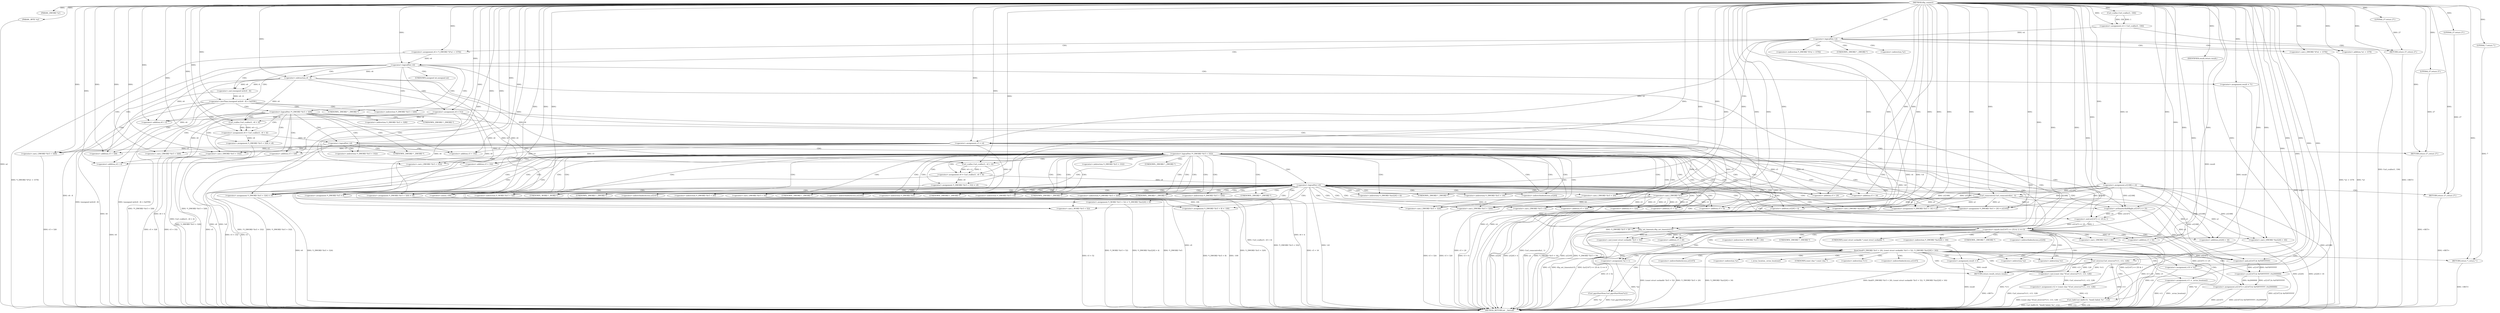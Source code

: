 digraph tftp_connect {  
"1000111" [label = "(METHOD,tftp_connect)" ]
"1000378" [label = "(METHOD_RETURN,int __fastcall)" ]
"1000112" [label = "(PARAM,_DWORD *a1)" ]
"1000113" [label = "(PARAM,_BYTE *a2)" ]
"1000125" [label = "(<operator>.assignment,v4 = Curl_ccalloc(1, 336))" ]
"1000127" [label = "(Curl_ccalloc,Curl_ccalloc(1, 336))" ]
"1000130" [label = "(<operator>.assignment,a1[188] = v4)" ]
"1000136" [label = "(<operator>.logicalNot,!v4)" ]
"1000138" [label = "(RETURN,return 27;,return 27;)" ]
"1000139" [label = "(LITERAL,27,return 27;)" ]
"1000140" [label = "(<operator>.assignment,v5 = v4)" ]
"1000143" [label = "(<operator>.assignment,v6 = *(_DWORD *)(*a1 + 1576))" ]
"1000146" [label = "(<operator>.cast,(_DWORD *)(*a1 + 1576))" ]
"1000148" [label = "(<operator>.addition,*a1 + 1576)" ]
"1000153" [label = "(<operator>.logicalNot,!v6)" ]
"1000156" [label = "(<operator>.assignment,v6 = 512)" ]
"1000160" [label = "(<operator>.assignment,result = 71)" ]
"1000164" [label = "(<operator>.lessThan,(unsigned int)(v6 - 8) < 0xFFB1)" ]
"1000165" [label = "(<operator>.cast,(unsigned int)(v6 - 8))" ]
"1000167" [label = "(<operator>.subtraction,v6 - 8)" ]
"1000174" [label = "(<operator>.logicalNot,!*(_DWORD *)(v5 + 328))" ]
"1000176" [label = "(<operator>.cast,(_DWORD *)(v5 + 328))" ]
"1000178" [label = "(<operator>.addition,v5 + 328)" ]
"1000182" [label = "(<operator>.assignment,v8 = Curl_ccalloc(1, v6 + 4))" ]
"1000184" [label = "(Curl_ccalloc,Curl_ccalloc(1, v6 + 4))" ]
"1000186" [label = "(<operator>.addition,v6 + 4)" ]
"1000189" [label = "(<operator>.assignment,*(_DWORD *)(v5 + 328) = v8)" ]
"1000191" [label = "(<operator>.cast,(_DWORD *)(v5 + 328))" ]
"1000193" [label = "(<operator>.addition,v5 + 328)" ]
"1000198" [label = "(<operator>.logicalNot,!v8)" ]
"1000200" [label = "(RETURN,return 27;,return 27;)" ]
"1000201" [label = "(LITERAL,27,return 27;)" ]
"1000203" [label = "(<operator>.logicalNot,!*(_DWORD *)(v5 + 332))" ]
"1000205" [label = "(<operator>.cast,(_DWORD *)(v5 + 332))" ]
"1000207" [label = "(<operator>.addition,v5 + 332)" ]
"1000211" [label = "(<operator>.assignment,v9 = Curl_ccalloc(1, v6 + 4))" ]
"1000213" [label = "(Curl_ccalloc,Curl_ccalloc(1, v6 + 4))" ]
"1000215" [label = "(<operator>.addition,v6 + 4)" ]
"1000218" [label = "(<operator>.assignment,*(_DWORD *)(v5 + 332) = v9)" ]
"1000220" [label = "(<operator>.cast,(_DWORD *)(v5 + 332))" ]
"1000222" [label = "(<operator>.addition,v5 + 332)" ]
"1000227" [label = "(<operator>.logicalNot,!v9)" ]
"1000229" [label = "(RETURN,return 27;,return 27;)" ]
"1000230" [label = "(LITERAL,27,return 27;)" ]
"1000231" [label = "(Curl_conncontrol,Curl_conncontrol(a1, 1))" ]
"1000234" [label = "(<operator>.assignment,*(_DWORD *)(v5 + 16) = a1)" ]
"1000236" [label = "(<operator>.cast,(_DWORD *)(v5 + 16))" ]
"1000238" [label = "(<operator>.addition,v5 + 16)" ]
"1000242" [label = "(<operator>.assignment,*(_DWORD *)(v5 + 20) = a1[105])" ]
"1000244" [label = "(<operator>.cast,(_DWORD *)(v5 + 20))" ]
"1000246" [label = "(<operator>.addition,v5 + 20)" ]
"1000252" [label = "(<operator>.assignment,*(_DWORD *)v5 = 0)" ]
"1000254" [label = "(<operator>.cast,(_DWORD *)v5)" ]
"1000258" [label = "(<operator>.assignment,*(_DWORD *)(v5 + 8) = -100)" ]
"1000260" [label = "(<operator>.cast,(_DWORD *)(v5 + 8))" ]
"1000262" [label = "(<operator>.addition,v5 + 8)" ]
"1000265" [label = "(<operator>.minus,-100)" ]
"1000267" [label = "(<operator>.assignment,*(_DWORD *)(v5 + 320) = v6)" ]
"1000269" [label = "(<operator>.cast,(_DWORD *)(v5 + 320))" ]
"1000271" [label = "(<operator>.addition,v5 + 320)" ]
"1000275" [label = "(<operator>.assignment,*(_DWORD *)(v5 + 324) = v6)" ]
"1000277" [label = "(<operator>.cast,(_DWORD *)(v5 + 324))" ]
"1000279" [label = "(<operator>.addition,v5 + 324)" ]
"1000283" [label = "(<operator>.assignment,*(_WORD *)(v5 + 52) = *(_DWORD *)(a1[20] + 4))" ]
"1000285" [label = "(<operator>.cast,(_WORD *)(v5 + 52))" ]
"1000287" [label = "(<operator>.addition,v5 + 52)" ]
"1000291" [label = "(<operator>.cast,(_DWORD *)(a1[20] + 4))" ]
"1000293" [label = "(<operator>.addition,a1[20] + 4)" ]
"1000298" [label = "(tftp_set_timeouts,tftp_set_timeouts(v5))" ]
"1000301" [label = "(<operator>.equals,((a1[147] >> 25) & 1) == 0)" ]
"1000302" [label = "(<operator>.and,(a1[147] >> 25) & 1)" ]
"1000303" [label = "(<operator>.arithmeticShiftRight,a1[147] >> 25)" ]
"1000312" [label = "(bind,bind(*(_DWORD *)(v5 + 20), (const struct sockaddr *)(v5 + 52), *(_DWORD *)(a1[20] + 16)))" ]
"1000314" [label = "(<operator>.cast,(_DWORD *)(v5 + 20))" ]
"1000316" [label = "(<operator>.addition,v5 + 20)" ]
"1000319" [label = "(<operator>.cast,(const struct sockaddr *)(v5 + 52))" ]
"1000321" [label = "(<operator>.addition,v5 + 52)" ]
"1000325" [label = "(<operator>.cast,(_DWORD *)(a1[20] + 16))" ]
"1000327" [label = "(<operator>.addition,a1[20] + 16)" ]
"1000333" [label = "(<operator>.assignment,v10 = *a1)" ]
"1000337" [label = "(<operator>.assignment,v11 = _errno_location())" ]
"1000340" [label = "(<operator>.assignment,v12 = (const char *)Curl_strerror(*v11, v13, 128))" ]
"1000342" [label = "(<operator>.cast,(const char *)Curl_strerror(*v11, v13, 128))" ]
"1000344" [label = "(Curl_strerror,Curl_strerror(*v11, v13, 128))" ]
"1000349" [label = "(Curl_failf,Curl_failf(v10, \"bind() failed; %s\", v12))" ]
"1000353" [label = "(RETURN,return 7;,return 7;)" ]
"1000354" [label = "(LITERAL,7,return 7;)" ]
"1000355" [label = "(<operator>.assignment,a1[147] = a1[147] & 0xFDFFFFFF | 0x2000000)" ]
"1000359" [label = "(<operator>.or,a1[147] & 0xFDFFFFFF | 0x2000000)" ]
"1000360" [label = "(<operator>.and,a1[147] & 0xFDFFFFFF)" ]
"1000366" [label = "(Curl_pgrsStartNow,Curl_pgrsStartNow(*a1))" ]
"1000369" [label = "(<operator>.assignment,*a2 = 1)" ]
"1000373" [label = "(<operator>.assignment,result = 0)" ]
"1000376" [label = "(RETURN,return result;,return result;)" ]
"1000377" [label = "(IDENTIFIER,result,return result;)" ]
"1000145" [label = "(<operator>.indirection,*(_DWORD *)(*a1 + 1576))" ]
"1000147" [label = "(UNKNOWN,_DWORD *,_DWORD *)" ]
"1000149" [label = "(<operator>.indirection,*a1)" ]
"1000166" [label = "(UNKNOWN,unsigned int,unsigned int)" ]
"1000175" [label = "(<operator>.indirection,*(_DWORD *)(v5 + 328))" ]
"1000177" [label = "(UNKNOWN,_DWORD *,_DWORD *)" ]
"1000190" [label = "(<operator>.indirection,*(_DWORD *)(v5 + 328))" ]
"1000192" [label = "(UNKNOWN,_DWORD *,_DWORD *)" ]
"1000204" [label = "(<operator>.indirection,*(_DWORD *)(v5 + 332))" ]
"1000206" [label = "(UNKNOWN,_DWORD *,_DWORD *)" ]
"1000219" [label = "(<operator>.indirection,*(_DWORD *)(v5 + 332))" ]
"1000221" [label = "(UNKNOWN,_DWORD *,_DWORD *)" ]
"1000235" [label = "(<operator>.indirection,*(_DWORD *)(v5 + 16))" ]
"1000237" [label = "(UNKNOWN,_DWORD *,_DWORD *)" ]
"1000243" [label = "(<operator>.indirection,*(_DWORD *)(v5 + 20))" ]
"1000245" [label = "(UNKNOWN,_DWORD *,_DWORD *)" ]
"1000249" [label = "(<operator>.indirectIndexAccess,a1[105])" ]
"1000253" [label = "(<operator>.indirection,*(_DWORD *)v5)" ]
"1000255" [label = "(UNKNOWN,_DWORD *,_DWORD *)" ]
"1000259" [label = "(<operator>.indirection,*(_DWORD *)(v5 + 8))" ]
"1000261" [label = "(UNKNOWN,_DWORD *,_DWORD *)" ]
"1000268" [label = "(<operator>.indirection,*(_DWORD *)(v5 + 320))" ]
"1000270" [label = "(UNKNOWN,_DWORD *,_DWORD *)" ]
"1000276" [label = "(<operator>.indirection,*(_DWORD *)(v5 + 324))" ]
"1000278" [label = "(UNKNOWN,_DWORD *,_DWORD *)" ]
"1000284" [label = "(<operator>.indirection,*(_WORD *)(v5 + 52))" ]
"1000286" [label = "(UNKNOWN,_WORD *,_WORD *)" ]
"1000290" [label = "(<operator>.indirection,*(_DWORD *)(a1[20] + 4))" ]
"1000292" [label = "(UNKNOWN,_DWORD *,_DWORD *)" ]
"1000294" [label = "(<operator>.indirectIndexAccess,a1[20])" ]
"1000304" [label = "(<operator>.indirectIndexAccess,a1[147])" ]
"1000313" [label = "(<operator>.indirection,*(_DWORD *)(v5 + 20))" ]
"1000315" [label = "(UNKNOWN,_DWORD *,_DWORD *)" ]
"1000320" [label = "(UNKNOWN,const struct sockaddr *,const struct sockaddr *)" ]
"1000324" [label = "(<operator>.indirection,*(_DWORD *)(a1[20] + 16))" ]
"1000326" [label = "(UNKNOWN,_DWORD *,_DWORD *)" ]
"1000328" [label = "(<operator>.indirectIndexAccess,a1[20])" ]
"1000335" [label = "(<operator>.indirection,*a1)" ]
"1000339" [label = "(_errno_location,_errno_location())" ]
"1000343" [label = "(UNKNOWN,const char *,const char *)" ]
"1000345" [label = "(<operator>.indirection,*v11)" ]
"1000356" [label = "(<operator>.indirectIndexAccess,a1[147])" ]
"1000361" [label = "(<operator>.indirectIndexAccess,a1[147])" ]
"1000367" [label = "(<operator>.indirection,*a1)" ]
"1000370" [label = "(<operator>.indirection,*a2)" ]
  "1000325" -> "1000378"  [ label = "DDG: a1[20] + 16"] 
  "1000293" -> "1000378"  [ label = "DDG: a1[20]"] 
  "1000164" -> "1000378"  [ label = "DDG: (unsigned int)(v6 - 8) < 0xFFB1"] 
  "1000165" -> "1000378"  [ label = "DDG: v6 - 8"] 
  "1000136" -> "1000378"  [ label = "DDG: !v4"] 
  "1000242" -> "1000378"  [ label = "DDG: *(_DWORD *)(v5 + 20)"] 
  "1000160" -> "1000378"  [ label = "DDG: result"] 
  "1000193" -> "1000378"  [ label = "DDG: v5"] 
  "1000340" -> "1000378"  [ label = "DDG: (const char *)Curl_strerror(*v11, v13, 128)"] 
  "1000373" -> "1000378"  [ label = "DDG: result"] 
  "1000113" -> "1000378"  [ label = "DDG: a2"] 
  "1000314" -> "1000378"  [ label = "DDG: v5 + 20"] 
  "1000333" -> "1000378"  [ label = "DDG: *a1"] 
  "1000321" -> "1000378"  [ label = "DDG: v5"] 
  "1000198" -> "1000378"  [ label = "DDG: v8"] 
  "1000203" -> "1000378"  [ label = "DDG: !*(_DWORD *)(v5 + 332)"] 
  "1000125" -> "1000378"  [ label = "DDG: Curl_ccalloc(1, 336)"] 
  "1000349" -> "1000378"  [ label = "DDG: v12"] 
  "1000222" -> "1000378"  [ label = "DDG: v5"] 
  "1000342" -> "1000378"  [ label = "DDG: Curl_strerror(*v11, v13, 128)"] 
  "1000258" -> "1000378"  [ label = "DDG: *(_DWORD *)(v5 + 8)"] 
  "1000312" -> "1000378"  [ label = "DDG: (const struct sockaddr *)(v5 + 52)"] 
  "1000174" -> "1000378"  [ label = "DDG: !*(_DWORD *)(v5 + 328)"] 
  "1000319" -> "1000378"  [ label = "DDG: v5 + 52"] 
  "1000258" -> "1000378"  [ label = "DDG: -100"] 
  "1000140" -> "1000378"  [ label = "DDG: v4"] 
  "1000182" -> "1000378"  [ label = "DDG: Curl_ccalloc(1, v6 + 4)"] 
  "1000211" -> "1000378"  [ label = "DDG: Curl_ccalloc(1, v6 + 4)"] 
  "1000244" -> "1000378"  [ label = "DDG: v5 + 20"] 
  "1000312" -> "1000378"  [ label = "DDG: *(_DWORD *)(v5 + 20)"] 
  "1000176" -> "1000378"  [ label = "DDG: v5 + 328"] 
  "1000283" -> "1000378"  [ label = "DDG: *(_DWORD *)(a1[20] + 4)"] 
  "1000136" -> "1000378"  [ label = "DDG: v4"] 
  "1000298" -> "1000378"  [ label = "DDG: tftp_set_timeouts(v5)"] 
  "1000355" -> "1000378"  [ label = "DDG: a1[147]"] 
  "1000301" -> "1000378"  [ label = "DDG: ((a1[147] >> 25) & 1) == 0"] 
  "1000369" -> "1000378"  [ label = "DDG: *a2"] 
  "1000234" -> "1000378"  [ label = "DDG: a1"] 
  "1000301" -> "1000378"  [ label = "DDG: (a1[147] >> 25) & 1"] 
  "1000267" -> "1000378"  [ label = "DDG: *(_DWORD *)(v5 + 320)"] 
  "1000227" -> "1000378"  [ label = "DDG: !v9"] 
  "1000153" -> "1000378"  [ label = "DDG: !v6"] 
  "1000148" -> "1000378"  [ label = "DDG: *a1"] 
  "1000344" -> "1000378"  [ label = "DDG: *v11"] 
  "1000203" -> "1000378"  [ label = "DDG: *(_DWORD *)(v5 + 332)"] 
  "1000146" -> "1000378"  [ label = "DDG: *a1 + 1576"] 
  "1000252" -> "1000378"  [ label = "DDG: *(_DWORD *)v5"] 
  "1000275" -> "1000378"  [ label = "DDG: v6"] 
  "1000189" -> "1000378"  [ label = "DDG: *(_DWORD *)(v5 + 328)"] 
  "1000213" -> "1000378"  [ label = "DDG: v6 + 4"] 
  "1000269" -> "1000378"  [ label = "DDG: v5 + 320"] 
  "1000303" -> "1000378"  [ label = "DDG: a1[147]"] 
  "1000349" -> "1000378"  [ label = "DDG: v10"] 
  "1000366" -> "1000378"  [ label = "DDG: *a1"] 
  "1000291" -> "1000378"  [ label = "DDG: a1[20] + 4"] 
  "1000205" -> "1000378"  [ label = "DDG: v5 + 332"] 
  "1000355" -> "1000378"  [ label = "DDG: a1[147] & 0xFDFFFFFF | 0x2000000"] 
  "1000220" -> "1000378"  [ label = "DDG: v5 + 332"] 
  "1000191" -> "1000378"  [ label = "DDG: v5 + 328"] 
  "1000277" -> "1000378"  [ label = "DDG: v5 + 324"] 
  "1000130" -> "1000378"  [ label = "DDG: a1[188]"] 
  "1000242" -> "1000378"  [ label = "DDG: a1[105]"] 
  "1000302" -> "1000378"  [ label = "DDG: a1[147] >> 25"] 
  "1000366" -> "1000378"  [ label = "DDG: Curl_pgrsStartNow(*a1)"] 
  "1000231" -> "1000378"  [ label = "DDG: Curl_conncontrol(a1, 1)"] 
  "1000285" -> "1000378"  [ label = "DDG: v5 + 52"] 
  "1000198" -> "1000378"  [ label = "DDG: !v8"] 
  "1000349" -> "1000378"  [ label = "DDG: Curl_failf(v10, \"bind() failed; %s\", v12)"] 
  "1000140" -> "1000378"  [ label = "DDG: v5"] 
  "1000327" -> "1000378"  [ label = "DDG: a1[20]"] 
  "1000186" -> "1000378"  [ label = "DDG: v6"] 
  "1000227" -> "1000378"  [ label = "DDG: v9"] 
  "1000298" -> "1000378"  [ label = "DDG: v5"] 
  "1000337" -> "1000378"  [ label = "DDG: _errno_location()"] 
  "1000344" -> "1000378"  [ label = "DDG: v13"] 
  "1000143" -> "1000378"  [ label = "DDG: *(_DWORD *)(*a1 + 1576)"] 
  "1000215" -> "1000378"  [ label = "DDG: v6"] 
  "1000283" -> "1000378"  [ label = "DDG: *(_WORD *)(v5 + 52)"] 
  "1000236" -> "1000378"  [ label = "DDG: v5 + 16"] 
  "1000275" -> "1000378"  [ label = "DDG: *(_DWORD *)(v5 + 324)"] 
  "1000174" -> "1000378"  [ label = "DDG: *(_DWORD *)(v5 + 328)"] 
  "1000260" -> "1000378"  [ label = "DDG: v5 + 8"] 
  "1000312" -> "1000378"  [ label = "DDG: *(_DWORD *)(a1[20] + 16)"] 
  "1000337" -> "1000378"  [ label = "DDG: v11"] 
  "1000312" -> "1000378"  [ label = "DDG: bind(*(_DWORD *)(v5 + 20), (const struct sockaddr *)(v5 + 52), *(_DWORD *)(a1[20] + 16))"] 
  "1000167" -> "1000378"  [ label = "DDG: v6"] 
  "1000164" -> "1000378"  [ label = "DDG: (unsigned int)(v6 - 8)"] 
  "1000218" -> "1000378"  [ label = "DDG: *(_DWORD *)(v5 + 332)"] 
  "1000184" -> "1000378"  [ label = "DDG: v6 + 4"] 
  "1000234" -> "1000378"  [ label = "DDG: *(_DWORD *)(v5 + 16)"] 
  "1000359" -> "1000378"  [ label = "DDG: a1[147] & 0xFDFFFFFF"] 
  "1000138" -> "1000378"  [ label = "DDG: <RET>"] 
  "1000353" -> "1000378"  [ label = "DDG: <RET>"] 
  "1000229" -> "1000378"  [ label = "DDG: <RET>"] 
  "1000376" -> "1000378"  [ label = "DDG: <RET>"] 
  "1000200" -> "1000378"  [ label = "DDG: <RET>"] 
  "1000111" -> "1000112"  [ label = "DDG: "] 
  "1000111" -> "1000113"  [ label = "DDG: "] 
  "1000127" -> "1000125"  [ label = "DDG: 1"] 
  "1000127" -> "1000125"  [ label = "DDG: 336"] 
  "1000111" -> "1000125"  [ label = "DDG: "] 
  "1000111" -> "1000127"  [ label = "DDG: "] 
  "1000125" -> "1000130"  [ label = "DDG: v4"] 
  "1000111" -> "1000130"  [ label = "DDG: "] 
  "1000111" -> "1000136"  [ label = "DDG: "] 
  "1000125" -> "1000136"  [ label = "DDG: v4"] 
  "1000139" -> "1000138"  [ label = "DDG: 27"] 
  "1000111" -> "1000138"  [ label = "DDG: "] 
  "1000111" -> "1000139"  [ label = "DDG: "] 
  "1000136" -> "1000140"  [ label = "DDG: v4"] 
  "1000111" -> "1000140"  [ label = "DDG: "] 
  "1000111" -> "1000143"  [ label = "DDG: "] 
  "1000111" -> "1000146"  [ label = "DDG: "] 
  "1000111" -> "1000148"  [ label = "DDG: "] 
  "1000143" -> "1000153"  [ label = "DDG: v6"] 
  "1000111" -> "1000153"  [ label = "DDG: "] 
  "1000111" -> "1000156"  [ label = "DDG: "] 
  "1000111" -> "1000160"  [ label = "DDG: "] 
  "1000165" -> "1000164"  [ label = "DDG: v6 - 8"] 
  "1000167" -> "1000165"  [ label = "DDG: v6"] 
  "1000167" -> "1000165"  [ label = "DDG: 8"] 
  "1000153" -> "1000167"  [ label = "DDG: v6"] 
  "1000111" -> "1000167"  [ label = "DDG: "] 
  "1000111" -> "1000164"  [ label = "DDG: "] 
  "1000140" -> "1000176"  [ label = "DDG: v5"] 
  "1000111" -> "1000176"  [ label = "DDG: "] 
  "1000140" -> "1000178"  [ label = "DDG: v5"] 
  "1000111" -> "1000178"  [ label = "DDG: "] 
  "1000184" -> "1000182"  [ label = "DDG: 1"] 
  "1000184" -> "1000182"  [ label = "DDG: v6 + 4"] 
  "1000111" -> "1000182"  [ label = "DDG: "] 
  "1000111" -> "1000184"  [ label = "DDG: "] 
  "1000156" -> "1000184"  [ label = "DDG: v6"] 
  "1000167" -> "1000184"  [ label = "DDG: v6"] 
  "1000156" -> "1000186"  [ label = "DDG: v6"] 
  "1000167" -> "1000186"  [ label = "DDG: v6"] 
  "1000111" -> "1000186"  [ label = "DDG: "] 
  "1000182" -> "1000189"  [ label = "DDG: v8"] 
  "1000111" -> "1000189"  [ label = "DDG: "] 
  "1000111" -> "1000191"  [ label = "DDG: "] 
  "1000140" -> "1000191"  [ label = "DDG: v5"] 
  "1000111" -> "1000193"  [ label = "DDG: "] 
  "1000140" -> "1000193"  [ label = "DDG: v5"] 
  "1000111" -> "1000198"  [ label = "DDG: "] 
  "1000182" -> "1000198"  [ label = "DDG: v8"] 
  "1000201" -> "1000200"  [ label = "DDG: 27"] 
  "1000111" -> "1000200"  [ label = "DDG: "] 
  "1000111" -> "1000201"  [ label = "DDG: "] 
  "1000111" -> "1000205"  [ label = "DDG: "] 
  "1000140" -> "1000205"  [ label = "DDG: v5"] 
  "1000111" -> "1000207"  [ label = "DDG: "] 
  "1000140" -> "1000207"  [ label = "DDG: v5"] 
  "1000213" -> "1000211"  [ label = "DDG: 1"] 
  "1000213" -> "1000211"  [ label = "DDG: v6 + 4"] 
  "1000111" -> "1000211"  [ label = "DDG: "] 
  "1000111" -> "1000213"  [ label = "DDG: "] 
  "1000156" -> "1000213"  [ label = "DDG: v6"] 
  "1000167" -> "1000213"  [ label = "DDG: v6"] 
  "1000156" -> "1000215"  [ label = "DDG: v6"] 
  "1000167" -> "1000215"  [ label = "DDG: v6"] 
  "1000111" -> "1000215"  [ label = "DDG: "] 
  "1000211" -> "1000218"  [ label = "DDG: v9"] 
  "1000111" -> "1000218"  [ label = "DDG: "] 
  "1000111" -> "1000220"  [ label = "DDG: "] 
  "1000140" -> "1000220"  [ label = "DDG: v5"] 
  "1000111" -> "1000222"  [ label = "DDG: "] 
  "1000140" -> "1000222"  [ label = "DDG: v5"] 
  "1000111" -> "1000227"  [ label = "DDG: "] 
  "1000211" -> "1000227"  [ label = "DDG: v9"] 
  "1000230" -> "1000229"  [ label = "DDG: 27"] 
  "1000111" -> "1000229"  [ label = "DDG: "] 
  "1000111" -> "1000230"  [ label = "DDG: "] 
  "1000130" -> "1000231"  [ label = "DDG: a1[188]"] 
  "1000111" -> "1000231"  [ label = "DDG: "] 
  "1000231" -> "1000234"  [ label = "DDG: a1"] 
  "1000130" -> "1000234"  [ label = "DDG: a1[188]"] 
  "1000111" -> "1000234"  [ label = "DDG: "] 
  "1000111" -> "1000236"  [ label = "DDG: "] 
  "1000140" -> "1000236"  [ label = "DDG: v5"] 
  "1000111" -> "1000238"  [ label = "DDG: "] 
  "1000140" -> "1000238"  [ label = "DDG: v5"] 
  "1000231" -> "1000242"  [ label = "DDG: a1"] 
  "1000130" -> "1000242"  [ label = "DDG: a1[188]"] 
  "1000111" -> "1000242"  [ label = "DDG: "] 
  "1000111" -> "1000244"  [ label = "DDG: "] 
  "1000140" -> "1000244"  [ label = "DDG: v5"] 
  "1000111" -> "1000246"  [ label = "DDG: "] 
  "1000140" -> "1000246"  [ label = "DDG: v5"] 
  "1000111" -> "1000252"  [ label = "DDG: "] 
  "1000111" -> "1000254"  [ label = "DDG: "] 
  "1000140" -> "1000254"  [ label = "DDG: v5"] 
  "1000265" -> "1000258"  [ label = "DDG: 100"] 
  "1000254" -> "1000260"  [ label = "DDG: v5"] 
  "1000111" -> "1000260"  [ label = "DDG: "] 
  "1000254" -> "1000262"  [ label = "DDG: v5"] 
  "1000111" -> "1000262"  [ label = "DDG: "] 
  "1000111" -> "1000265"  [ label = "DDG: "] 
  "1000156" -> "1000267"  [ label = "DDG: v6"] 
  "1000167" -> "1000267"  [ label = "DDG: v6"] 
  "1000111" -> "1000267"  [ label = "DDG: "] 
  "1000111" -> "1000269"  [ label = "DDG: "] 
  "1000254" -> "1000269"  [ label = "DDG: v5"] 
  "1000111" -> "1000271"  [ label = "DDG: "] 
  "1000254" -> "1000271"  [ label = "DDG: v5"] 
  "1000111" -> "1000275"  [ label = "DDG: "] 
  "1000156" -> "1000275"  [ label = "DDG: v6"] 
  "1000167" -> "1000275"  [ label = "DDG: v6"] 
  "1000111" -> "1000277"  [ label = "DDG: "] 
  "1000254" -> "1000277"  [ label = "DDG: v5"] 
  "1000111" -> "1000279"  [ label = "DDG: "] 
  "1000254" -> "1000279"  [ label = "DDG: v5"] 
  "1000111" -> "1000285"  [ label = "DDG: "] 
  "1000254" -> "1000285"  [ label = "DDG: v5"] 
  "1000111" -> "1000287"  [ label = "DDG: "] 
  "1000254" -> "1000287"  [ label = "DDG: v5"] 
  "1000231" -> "1000291"  [ label = "DDG: a1"] 
  "1000130" -> "1000291"  [ label = "DDG: a1[188]"] 
  "1000111" -> "1000291"  [ label = "DDG: "] 
  "1000231" -> "1000293"  [ label = "DDG: a1"] 
  "1000130" -> "1000293"  [ label = "DDG: a1[188]"] 
  "1000111" -> "1000293"  [ label = "DDG: "] 
  "1000111" -> "1000298"  [ label = "DDG: "] 
  "1000254" -> "1000298"  [ label = "DDG: v5"] 
  "1000302" -> "1000301"  [ label = "DDG: a1[147] >> 25"] 
  "1000302" -> "1000301"  [ label = "DDG: 1"] 
  "1000303" -> "1000302"  [ label = "DDG: a1[147]"] 
  "1000303" -> "1000302"  [ label = "DDG: 25"] 
  "1000231" -> "1000303"  [ label = "DDG: a1"] 
  "1000130" -> "1000303"  [ label = "DDG: a1[188]"] 
  "1000111" -> "1000303"  [ label = "DDG: "] 
  "1000111" -> "1000302"  [ label = "DDG: "] 
  "1000111" -> "1000301"  [ label = "DDG: "] 
  "1000242" -> "1000312"  [ label = "DDG: *(_DWORD *)(v5 + 20)"] 
  "1000298" -> "1000314"  [ label = "DDG: v5"] 
  "1000111" -> "1000314"  [ label = "DDG: "] 
  "1000298" -> "1000316"  [ label = "DDG: v5"] 
  "1000111" -> "1000316"  [ label = "DDG: "] 
  "1000319" -> "1000312"  [ label = "DDG: v5 + 52"] 
  "1000111" -> "1000319"  [ label = "DDG: "] 
  "1000298" -> "1000319"  [ label = "DDG: v5"] 
  "1000111" -> "1000321"  [ label = "DDG: "] 
  "1000298" -> "1000321"  [ label = "DDG: v5"] 
  "1000231" -> "1000325"  [ label = "DDG: a1"] 
  "1000130" -> "1000325"  [ label = "DDG: a1[188]"] 
  "1000111" -> "1000325"  [ label = "DDG: "] 
  "1000231" -> "1000327"  [ label = "DDG: a1"] 
  "1000130" -> "1000327"  [ label = "DDG: a1[188]"] 
  "1000111" -> "1000327"  [ label = "DDG: "] 
  "1000111" -> "1000333"  [ label = "DDG: "] 
  "1000111" -> "1000337"  [ label = "DDG: "] 
  "1000342" -> "1000340"  [ label = "DDG: Curl_strerror(*v11, v13, 128)"] 
  "1000111" -> "1000340"  [ label = "DDG: "] 
  "1000344" -> "1000342"  [ label = "DDG: *v11"] 
  "1000344" -> "1000342"  [ label = "DDG: v13"] 
  "1000344" -> "1000342"  [ label = "DDG: 128"] 
  "1000111" -> "1000344"  [ label = "DDG: "] 
  "1000333" -> "1000349"  [ label = "DDG: v10"] 
  "1000111" -> "1000349"  [ label = "DDG: "] 
  "1000340" -> "1000349"  [ label = "DDG: v12"] 
  "1000354" -> "1000353"  [ label = "DDG: 7"] 
  "1000111" -> "1000353"  [ label = "DDG: "] 
  "1000111" -> "1000354"  [ label = "DDG: "] 
  "1000359" -> "1000355"  [ label = "DDG: a1[147] & 0xFDFFFFFF"] 
  "1000359" -> "1000355"  [ label = "DDG: 0x2000000"] 
  "1000360" -> "1000359"  [ label = "DDG: a1[147]"] 
  "1000360" -> "1000359"  [ label = "DDG: 0xFDFFFFFF"] 
  "1000303" -> "1000360"  [ label = "DDG: a1[147]"] 
  "1000231" -> "1000360"  [ label = "DDG: a1"] 
  "1000130" -> "1000360"  [ label = "DDG: a1[188]"] 
  "1000111" -> "1000360"  [ label = "DDG: "] 
  "1000111" -> "1000359"  [ label = "DDG: "] 
  "1000111" -> "1000369"  [ label = "DDG: "] 
  "1000111" -> "1000373"  [ label = "DDG: "] 
  "1000377" -> "1000376"  [ label = "DDG: result"] 
  "1000160" -> "1000376"  [ label = "DDG: result"] 
  "1000373" -> "1000376"  [ label = "DDG: result"] 
  "1000111" -> "1000377"  [ label = "DDG: "] 
  "1000136" -> "1000143"  [ label = "CDG: "] 
  "1000136" -> "1000140"  [ label = "CDG: "] 
  "1000136" -> "1000138"  [ label = "CDG: "] 
  "1000136" -> "1000153"  [ label = "CDG: "] 
  "1000136" -> "1000149"  [ label = "CDG: "] 
  "1000136" -> "1000148"  [ label = "CDG: "] 
  "1000136" -> "1000147"  [ label = "CDG: "] 
  "1000136" -> "1000146"  [ label = "CDG: "] 
  "1000136" -> "1000145"  [ label = "CDG: "] 
  "1000153" -> "1000160"  [ label = "CDG: "] 
  "1000153" -> "1000156"  [ label = "CDG: "] 
  "1000153" -> "1000176"  [ label = "CDG: "] 
  "1000153" -> "1000175"  [ label = "CDG: "] 
  "1000153" -> "1000174"  [ label = "CDG: "] 
  "1000153" -> "1000167"  [ label = "CDG: "] 
  "1000153" -> "1000166"  [ label = "CDG: "] 
  "1000153" -> "1000165"  [ label = "CDG: "] 
  "1000153" -> "1000164"  [ label = "CDG: "] 
  "1000153" -> "1000178"  [ label = "CDG: "] 
  "1000153" -> "1000177"  [ label = "CDG: "] 
  "1000164" -> "1000176"  [ label = "CDG: "] 
  "1000164" -> "1000175"  [ label = "CDG: "] 
  "1000164" -> "1000174"  [ label = "CDG: "] 
  "1000164" -> "1000178"  [ label = "CDG: "] 
  "1000164" -> "1000177"  [ label = "CDG: "] 
  "1000164" -> "1000376"  [ label = "CDG: "] 
  "1000174" -> "1000192"  [ label = "CDG: "] 
  "1000174" -> "1000191"  [ label = "CDG: "] 
  "1000174" -> "1000190"  [ label = "CDG: "] 
  "1000174" -> "1000189"  [ label = "CDG: "] 
  "1000174" -> "1000186"  [ label = "CDG: "] 
  "1000174" -> "1000184"  [ label = "CDG: "] 
  "1000174" -> "1000182"  [ label = "CDG: "] 
  "1000174" -> "1000207"  [ label = "CDG: "] 
  "1000174" -> "1000206"  [ label = "CDG: "] 
  "1000174" -> "1000205"  [ label = "CDG: "] 
  "1000174" -> "1000204"  [ label = "CDG: "] 
  "1000174" -> "1000203"  [ label = "CDG: "] 
  "1000174" -> "1000198"  [ label = "CDG: "] 
  "1000174" -> "1000193"  [ label = "CDG: "] 
  "1000198" -> "1000207"  [ label = "CDG: "] 
  "1000198" -> "1000206"  [ label = "CDG: "] 
  "1000198" -> "1000205"  [ label = "CDG: "] 
  "1000198" -> "1000204"  [ label = "CDG: "] 
  "1000198" -> "1000203"  [ label = "CDG: "] 
  "1000198" -> "1000200"  [ label = "CDG: "] 
  "1000203" -> "1000222"  [ label = "CDG: "] 
  "1000203" -> "1000221"  [ label = "CDG: "] 
  "1000203" -> "1000220"  [ label = "CDG: "] 
  "1000203" -> "1000219"  [ label = "CDG: "] 
  "1000203" -> "1000218"  [ label = "CDG: "] 
  "1000203" -> "1000215"  [ label = "CDG: "] 
  "1000203" -> "1000213"  [ label = "CDG: "] 
  "1000203" -> "1000211"  [ label = "CDG: "] 
  "1000203" -> "1000238"  [ label = "CDG: "] 
  "1000203" -> "1000237"  [ label = "CDG: "] 
  "1000203" -> "1000236"  [ label = "CDG: "] 
  "1000203" -> "1000235"  [ label = "CDG: "] 
  "1000203" -> "1000234"  [ label = "CDG: "] 
  "1000203" -> "1000231"  [ label = "CDG: "] 
  "1000203" -> "1000227"  [ label = "CDG: "] 
  "1000203" -> "1000255"  [ label = "CDG: "] 
  "1000203" -> "1000254"  [ label = "CDG: "] 
  "1000203" -> "1000253"  [ label = "CDG: "] 
  "1000203" -> "1000252"  [ label = "CDG: "] 
  "1000203" -> "1000249"  [ label = "CDG: "] 
  "1000203" -> "1000246"  [ label = "CDG: "] 
  "1000203" -> "1000245"  [ label = "CDG: "] 
  "1000203" -> "1000244"  [ label = "CDG: "] 
  "1000203" -> "1000243"  [ label = "CDG: "] 
  "1000203" -> "1000242"  [ label = "CDG: "] 
  "1000203" -> "1000271"  [ label = "CDG: "] 
  "1000203" -> "1000270"  [ label = "CDG: "] 
  "1000203" -> "1000269"  [ label = "CDG: "] 
  "1000203" -> "1000268"  [ label = "CDG: "] 
  "1000203" -> "1000267"  [ label = "CDG: "] 
  "1000203" -> "1000265"  [ label = "CDG: "] 
  "1000203" -> "1000262"  [ label = "CDG: "] 
  "1000203" -> "1000261"  [ label = "CDG: "] 
  "1000203" -> "1000260"  [ label = "CDG: "] 
  "1000203" -> "1000259"  [ label = "CDG: "] 
  "1000203" -> "1000258"  [ label = "CDG: "] 
  "1000203" -> "1000287"  [ label = "CDG: "] 
  "1000203" -> "1000286"  [ label = "CDG: "] 
  "1000203" -> "1000285"  [ label = "CDG: "] 
  "1000203" -> "1000284"  [ label = "CDG: "] 
  "1000203" -> "1000283"  [ label = "CDG: "] 
  "1000203" -> "1000279"  [ label = "CDG: "] 
  "1000203" -> "1000278"  [ label = "CDG: "] 
  "1000203" -> "1000277"  [ label = "CDG: "] 
  "1000203" -> "1000276"  [ label = "CDG: "] 
  "1000203" -> "1000275"  [ label = "CDG: "] 
  "1000203" -> "1000304"  [ label = "CDG: "] 
  "1000203" -> "1000303"  [ label = "CDG: "] 
  "1000203" -> "1000302"  [ label = "CDG: "] 
  "1000203" -> "1000301"  [ label = "CDG: "] 
  "1000203" -> "1000298"  [ label = "CDG: "] 
  "1000203" -> "1000294"  [ label = "CDG: "] 
  "1000203" -> "1000293"  [ label = "CDG: "] 
  "1000203" -> "1000292"  [ label = "CDG: "] 
  "1000203" -> "1000291"  [ label = "CDG: "] 
  "1000203" -> "1000290"  [ label = "CDG: "] 
  "1000227" -> "1000238"  [ label = "CDG: "] 
  "1000227" -> "1000237"  [ label = "CDG: "] 
  "1000227" -> "1000236"  [ label = "CDG: "] 
  "1000227" -> "1000235"  [ label = "CDG: "] 
  "1000227" -> "1000234"  [ label = "CDG: "] 
  "1000227" -> "1000231"  [ label = "CDG: "] 
  "1000227" -> "1000229"  [ label = "CDG: "] 
  "1000227" -> "1000255"  [ label = "CDG: "] 
  "1000227" -> "1000254"  [ label = "CDG: "] 
  "1000227" -> "1000253"  [ label = "CDG: "] 
  "1000227" -> "1000252"  [ label = "CDG: "] 
  "1000227" -> "1000249"  [ label = "CDG: "] 
  "1000227" -> "1000246"  [ label = "CDG: "] 
  "1000227" -> "1000245"  [ label = "CDG: "] 
  "1000227" -> "1000244"  [ label = "CDG: "] 
  "1000227" -> "1000243"  [ label = "CDG: "] 
  "1000227" -> "1000242"  [ label = "CDG: "] 
  "1000227" -> "1000271"  [ label = "CDG: "] 
  "1000227" -> "1000270"  [ label = "CDG: "] 
  "1000227" -> "1000269"  [ label = "CDG: "] 
  "1000227" -> "1000268"  [ label = "CDG: "] 
  "1000227" -> "1000267"  [ label = "CDG: "] 
  "1000227" -> "1000265"  [ label = "CDG: "] 
  "1000227" -> "1000262"  [ label = "CDG: "] 
  "1000227" -> "1000261"  [ label = "CDG: "] 
  "1000227" -> "1000260"  [ label = "CDG: "] 
  "1000227" -> "1000259"  [ label = "CDG: "] 
  "1000227" -> "1000258"  [ label = "CDG: "] 
  "1000227" -> "1000287"  [ label = "CDG: "] 
  "1000227" -> "1000286"  [ label = "CDG: "] 
  "1000227" -> "1000285"  [ label = "CDG: "] 
  "1000227" -> "1000284"  [ label = "CDG: "] 
  "1000227" -> "1000283"  [ label = "CDG: "] 
  "1000227" -> "1000279"  [ label = "CDG: "] 
  "1000227" -> "1000278"  [ label = "CDG: "] 
  "1000227" -> "1000277"  [ label = "CDG: "] 
  "1000227" -> "1000276"  [ label = "CDG: "] 
  "1000227" -> "1000275"  [ label = "CDG: "] 
  "1000227" -> "1000304"  [ label = "CDG: "] 
  "1000227" -> "1000303"  [ label = "CDG: "] 
  "1000227" -> "1000302"  [ label = "CDG: "] 
  "1000227" -> "1000301"  [ label = "CDG: "] 
  "1000227" -> "1000298"  [ label = "CDG: "] 
  "1000227" -> "1000294"  [ label = "CDG: "] 
  "1000227" -> "1000293"  [ label = "CDG: "] 
  "1000227" -> "1000292"  [ label = "CDG: "] 
  "1000227" -> "1000291"  [ label = "CDG: "] 
  "1000227" -> "1000290"  [ label = "CDG: "] 
  "1000301" -> "1000320"  [ label = "CDG: "] 
  "1000301" -> "1000319"  [ label = "CDG: "] 
  "1000301" -> "1000316"  [ label = "CDG: "] 
  "1000301" -> "1000315"  [ label = "CDG: "] 
  "1000301" -> "1000314"  [ label = "CDG: "] 
  "1000301" -> "1000313"  [ label = "CDG: "] 
  "1000301" -> "1000312"  [ label = "CDG: "] 
  "1000301" -> "1000328"  [ label = "CDG: "] 
  "1000301" -> "1000327"  [ label = "CDG: "] 
  "1000301" -> "1000326"  [ label = "CDG: "] 
  "1000301" -> "1000325"  [ label = "CDG: "] 
  "1000301" -> "1000324"  [ label = "CDG: "] 
  "1000301" -> "1000321"  [ label = "CDG: "] 
  "1000301" -> "1000367"  [ label = "CDG: "] 
  "1000301" -> "1000366"  [ label = "CDG: "] 
  "1000301" -> "1000376"  [ label = "CDG: "] 
  "1000301" -> "1000373"  [ label = "CDG: "] 
  "1000301" -> "1000370"  [ label = "CDG: "] 
  "1000301" -> "1000369"  [ label = "CDG: "] 
  "1000312" -> "1000335"  [ label = "CDG: "] 
  "1000312" -> "1000333"  [ label = "CDG: "] 
  "1000312" -> "1000349"  [ label = "CDG: "] 
  "1000312" -> "1000345"  [ label = "CDG: "] 
  "1000312" -> "1000344"  [ label = "CDG: "] 
  "1000312" -> "1000343"  [ label = "CDG: "] 
  "1000312" -> "1000342"  [ label = "CDG: "] 
  "1000312" -> "1000340"  [ label = "CDG: "] 
  "1000312" -> "1000339"  [ label = "CDG: "] 
  "1000312" -> "1000337"  [ label = "CDG: "] 
  "1000312" -> "1000367"  [ label = "CDG: "] 
  "1000312" -> "1000366"  [ label = "CDG: "] 
  "1000312" -> "1000361"  [ label = "CDG: "] 
  "1000312" -> "1000360"  [ label = "CDG: "] 
  "1000312" -> "1000359"  [ label = "CDG: "] 
  "1000312" -> "1000356"  [ label = "CDG: "] 
  "1000312" -> "1000355"  [ label = "CDG: "] 
  "1000312" -> "1000353"  [ label = "CDG: "] 
  "1000312" -> "1000376"  [ label = "CDG: "] 
  "1000312" -> "1000373"  [ label = "CDG: "] 
  "1000312" -> "1000370"  [ label = "CDG: "] 
  "1000312" -> "1000369"  [ label = "CDG: "] 
}
